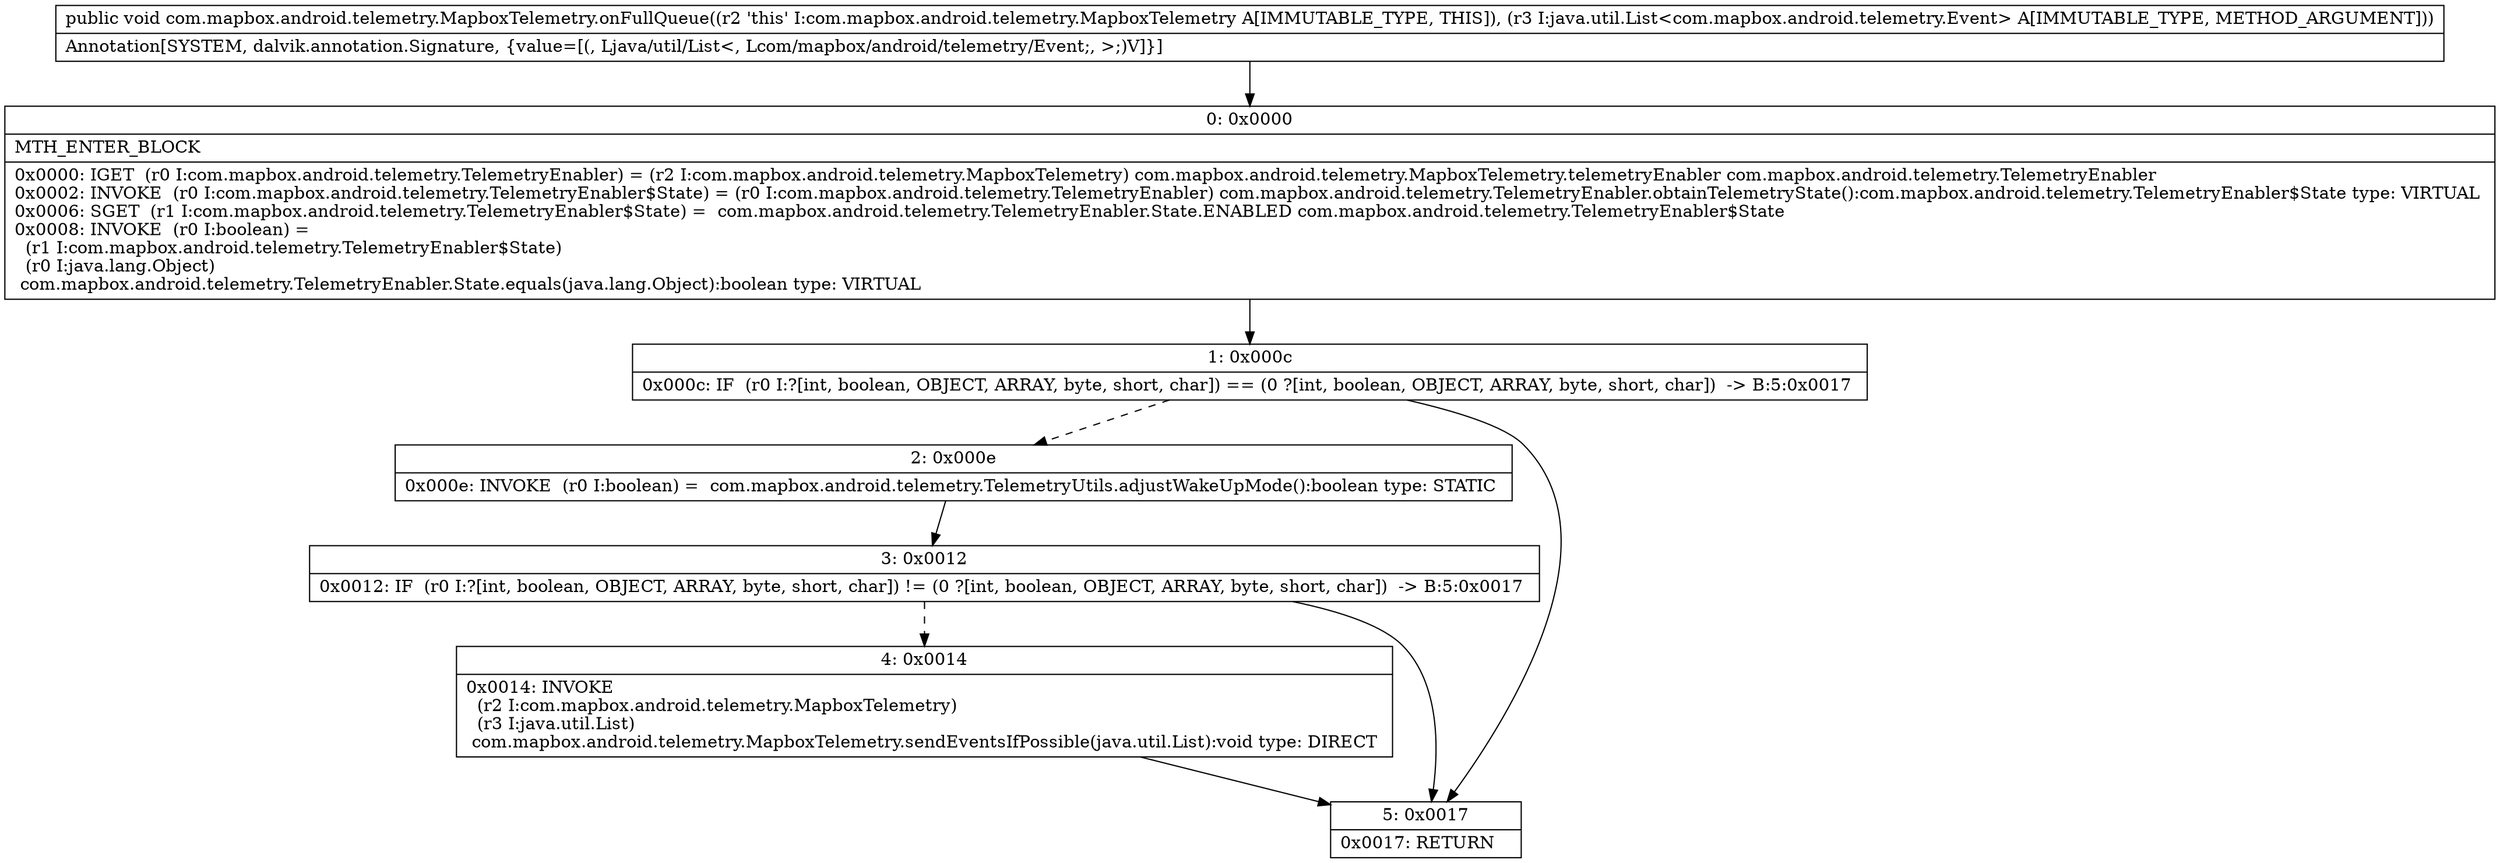 digraph "CFG forcom.mapbox.android.telemetry.MapboxTelemetry.onFullQueue(Ljava\/util\/List;)V" {
Node_0 [shape=record,label="{0\:\ 0x0000|MTH_ENTER_BLOCK\l|0x0000: IGET  (r0 I:com.mapbox.android.telemetry.TelemetryEnabler) = (r2 I:com.mapbox.android.telemetry.MapboxTelemetry) com.mapbox.android.telemetry.MapboxTelemetry.telemetryEnabler com.mapbox.android.telemetry.TelemetryEnabler \l0x0002: INVOKE  (r0 I:com.mapbox.android.telemetry.TelemetryEnabler$State) = (r0 I:com.mapbox.android.telemetry.TelemetryEnabler) com.mapbox.android.telemetry.TelemetryEnabler.obtainTelemetryState():com.mapbox.android.telemetry.TelemetryEnabler$State type: VIRTUAL \l0x0006: SGET  (r1 I:com.mapbox.android.telemetry.TelemetryEnabler$State) =  com.mapbox.android.telemetry.TelemetryEnabler.State.ENABLED com.mapbox.android.telemetry.TelemetryEnabler$State \l0x0008: INVOKE  (r0 I:boolean) = \l  (r1 I:com.mapbox.android.telemetry.TelemetryEnabler$State)\l  (r0 I:java.lang.Object)\l com.mapbox.android.telemetry.TelemetryEnabler.State.equals(java.lang.Object):boolean type: VIRTUAL \l}"];
Node_1 [shape=record,label="{1\:\ 0x000c|0x000c: IF  (r0 I:?[int, boolean, OBJECT, ARRAY, byte, short, char]) == (0 ?[int, boolean, OBJECT, ARRAY, byte, short, char])  \-\> B:5:0x0017 \l}"];
Node_2 [shape=record,label="{2\:\ 0x000e|0x000e: INVOKE  (r0 I:boolean) =  com.mapbox.android.telemetry.TelemetryUtils.adjustWakeUpMode():boolean type: STATIC \l}"];
Node_3 [shape=record,label="{3\:\ 0x0012|0x0012: IF  (r0 I:?[int, boolean, OBJECT, ARRAY, byte, short, char]) != (0 ?[int, boolean, OBJECT, ARRAY, byte, short, char])  \-\> B:5:0x0017 \l}"];
Node_4 [shape=record,label="{4\:\ 0x0014|0x0014: INVOKE  \l  (r2 I:com.mapbox.android.telemetry.MapboxTelemetry)\l  (r3 I:java.util.List)\l com.mapbox.android.telemetry.MapboxTelemetry.sendEventsIfPossible(java.util.List):void type: DIRECT \l}"];
Node_5 [shape=record,label="{5\:\ 0x0017|0x0017: RETURN   \l}"];
MethodNode[shape=record,label="{public void com.mapbox.android.telemetry.MapboxTelemetry.onFullQueue((r2 'this' I:com.mapbox.android.telemetry.MapboxTelemetry A[IMMUTABLE_TYPE, THIS]), (r3 I:java.util.List\<com.mapbox.android.telemetry.Event\> A[IMMUTABLE_TYPE, METHOD_ARGUMENT]))  | Annotation[SYSTEM, dalvik.annotation.Signature, \{value=[(, Ljava\/util\/List\<, Lcom\/mapbox\/android\/telemetry\/Event;, \>;)V]\}]\l}"];
MethodNode -> Node_0;
Node_0 -> Node_1;
Node_1 -> Node_2[style=dashed];
Node_1 -> Node_5;
Node_2 -> Node_3;
Node_3 -> Node_4[style=dashed];
Node_3 -> Node_5;
Node_4 -> Node_5;
}

